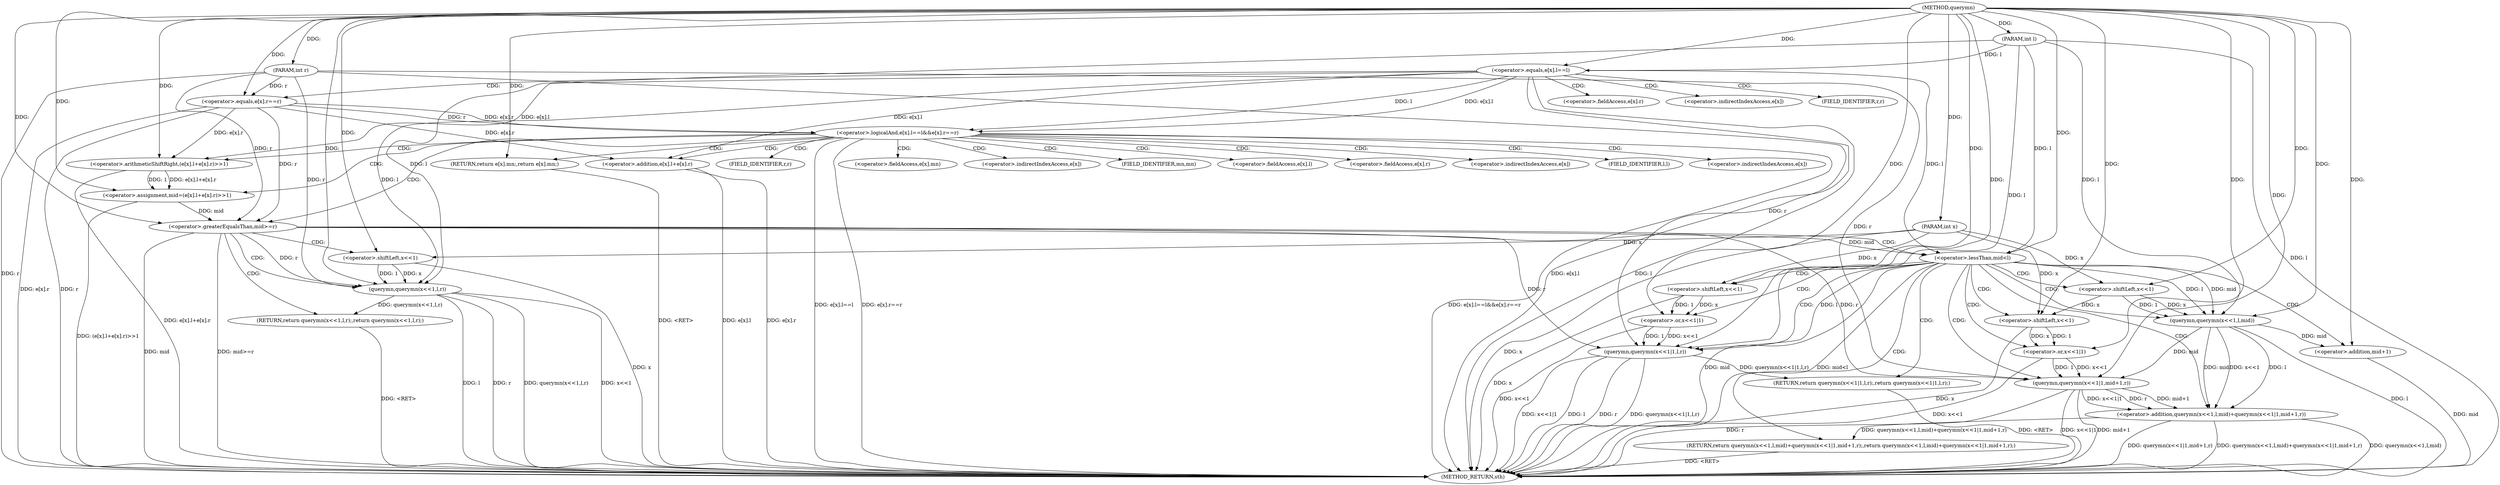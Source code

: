 digraph "querymn" {  
"1001116" [label = "(METHOD,querymn)" ]
"1001203" [label = "(METHOD_RETURN,sth)" ]
"1001117" [label = "(PARAM,int x)" ]
"1001118" [label = "(PARAM,int l)" ]
"1001119" [label = "(PARAM,int r)" ]
"1001144" [label = "(<operator>.assignment,mid=(e[x].l+e[x].r)>>1)" ]
"1001122" [label = "(<operator>.logicalAnd,e[x].l==l&&e[x].r==r)" ]
"1001137" [label = "(RETURN,return e[x].mn;,return e[x].mn;)" ]
"1001160" [label = "(<operator>.greaterEqualsThan,mid>=r)" ]
"1001163" [label = "(RETURN,return querymn(x<<1,l,r);,return querymn(x<<1,l,r);)" ]
"1001146" [label = "(<operator>.arithmeticShiftRight,(e[x].l+e[x].r)>>1)" ]
"1001164" [label = "(querymn,querymn(x<<1,l,r))" ]
"1001123" [label = "(<operator>.equals,e[x].l==l)" ]
"1001130" [label = "(<operator>.equals,e[x].r==r)" ]
"1001147" [label = "(<operator>.addition,e[x].l+e[x].r)" ]
"1001172" [label = "(<operator>.lessThan,mid<l)" ]
"1001175" [label = "(RETURN,return querymn(x<<1|1,l,r);,return querymn(x<<1|1,l,r);)" ]
"1001165" [label = "(<operator>.shiftLeft,x<<1)" ]
"1001176" [label = "(querymn,querymn(x<<1|1,l,r))" ]
"1001185" [label = "(RETURN,return querymn(x<<1,l,mid)+querymn(x<<1|1,mid+1,r);,return querymn(x<<1,l,mid)+querymn(x<<1|1,mid+1,r);)" ]
"1001186" [label = "(<operator>.addition,querymn(x<<1,l,mid)+querymn(x<<1|1,mid+1,r))" ]
"1001177" [label = "(<operator>.or,x<<1|1)" ]
"1001178" [label = "(<operator>.shiftLeft,x<<1)" ]
"1001187" [label = "(querymn,querymn(x<<1,l,mid))" ]
"1001193" [label = "(querymn,querymn(x<<1|1,mid+1,r))" ]
"1001188" [label = "(<operator>.shiftLeft,x<<1)" ]
"1001194" [label = "(<operator>.or,x<<1|1)" ]
"1001199" [label = "(<operator>.addition,mid+1)" ]
"1001195" [label = "(<operator>.shiftLeft,x<<1)" ]
"1001138" [label = "(<operator>.fieldAccess,e[x].mn)" ]
"1001131" [label = "(<operator>.fieldAccess,e[x].r)" ]
"1001139" [label = "(<operator>.indirectIndexAccess,e[x])" ]
"1001142" [label = "(FIELD_IDENTIFIER,mn,mn)" ]
"1001148" [label = "(<operator>.fieldAccess,e[x].l)" ]
"1001153" [label = "(<operator>.fieldAccess,e[x].r)" ]
"1001132" [label = "(<operator>.indirectIndexAccess,e[x])" ]
"1001135" [label = "(FIELD_IDENTIFIER,r,r)" ]
"1001149" [label = "(<operator>.indirectIndexAccess,e[x])" ]
"1001152" [label = "(FIELD_IDENTIFIER,l,l)" ]
"1001154" [label = "(<operator>.indirectIndexAccess,e[x])" ]
"1001157" [label = "(FIELD_IDENTIFIER,r,r)" ]
  "1001163" -> "1001203"  [ label = "DDG: <RET>"] 
  "1001117" -> "1001203"  [ label = "DDG: x"] 
  "1001118" -> "1001203"  [ label = "DDG: l"] 
  "1001119" -> "1001203"  [ label = "DDG: r"] 
  "1001123" -> "1001203"  [ label = "DDG: e[x].l"] 
  "1001123" -> "1001203"  [ label = "DDG: l"] 
  "1001122" -> "1001203"  [ label = "DDG: e[x].l==l"] 
  "1001130" -> "1001203"  [ label = "DDG: e[x].r"] 
  "1001130" -> "1001203"  [ label = "DDG: r"] 
  "1001122" -> "1001203"  [ label = "DDG: e[x].r==r"] 
  "1001122" -> "1001203"  [ label = "DDG: e[x].l==l&&e[x].r==r"] 
  "1001147" -> "1001203"  [ label = "DDG: e[x].l"] 
  "1001147" -> "1001203"  [ label = "DDG: e[x].r"] 
  "1001146" -> "1001203"  [ label = "DDG: e[x].l+e[x].r"] 
  "1001144" -> "1001203"  [ label = "DDG: (e[x].l+e[x].r)>>1"] 
  "1001160" -> "1001203"  [ label = "DDG: mid"] 
  "1001160" -> "1001203"  [ label = "DDG: mid>=r"] 
  "1001172" -> "1001203"  [ label = "DDG: mid"] 
  "1001172" -> "1001203"  [ label = "DDG: mid<l"] 
  "1001187" -> "1001203"  [ label = "DDG: l"] 
  "1001186" -> "1001203"  [ label = "DDG: querymn(x<<1,l,mid)"] 
  "1001195" -> "1001203"  [ label = "DDG: x"] 
  "1001194" -> "1001203"  [ label = "DDG: x<<1"] 
  "1001193" -> "1001203"  [ label = "DDG: x<<1|1"] 
  "1001199" -> "1001203"  [ label = "DDG: mid"] 
  "1001193" -> "1001203"  [ label = "DDG: mid+1"] 
  "1001193" -> "1001203"  [ label = "DDG: r"] 
  "1001186" -> "1001203"  [ label = "DDG: querymn(x<<1|1,mid+1,r)"] 
  "1001186" -> "1001203"  [ label = "DDG: querymn(x<<1,l,mid)+querymn(x<<1|1,mid+1,r)"] 
  "1001178" -> "1001203"  [ label = "DDG: x"] 
  "1001177" -> "1001203"  [ label = "DDG: x<<1"] 
  "1001176" -> "1001203"  [ label = "DDG: x<<1|1"] 
  "1001176" -> "1001203"  [ label = "DDG: l"] 
  "1001176" -> "1001203"  [ label = "DDG: r"] 
  "1001176" -> "1001203"  [ label = "DDG: querymn(x<<1|1,l,r)"] 
  "1001165" -> "1001203"  [ label = "DDG: x"] 
  "1001164" -> "1001203"  [ label = "DDG: x<<1"] 
  "1001164" -> "1001203"  [ label = "DDG: l"] 
  "1001164" -> "1001203"  [ label = "DDG: r"] 
  "1001164" -> "1001203"  [ label = "DDG: querymn(x<<1,l,r)"] 
  "1001137" -> "1001203"  [ label = "DDG: <RET>"] 
  "1001185" -> "1001203"  [ label = "DDG: <RET>"] 
  "1001175" -> "1001203"  [ label = "DDG: <RET>"] 
  "1001116" -> "1001117"  [ label = "DDG: "] 
  "1001116" -> "1001118"  [ label = "DDG: "] 
  "1001116" -> "1001119"  [ label = "DDG: "] 
  "1001146" -> "1001144"  [ label = "DDG: e[x].l+e[x].r"] 
  "1001146" -> "1001144"  [ label = "DDG: 1"] 
  "1001116" -> "1001137"  [ label = "DDG: "] 
  "1001116" -> "1001144"  [ label = "DDG: "] 
  "1001164" -> "1001163"  [ label = "DDG: querymn(x<<1,l,r)"] 
  "1001123" -> "1001122"  [ label = "DDG: l"] 
  "1001123" -> "1001122"  [ label = "DDG: e[x].l"] 
  "1001130" -> "1001122"  [ label = "DDG: e[x].r"] 
  "1001130" -> "1001122"  [ label = "DDG: r"] 
  "1001130" -> "1001146"  [ label = "DDG: e[x].r"] 
  "1001123" -> "1001146"  [ label = "DDG: e[x].l"] 
  "1001116" -> "1001146"  [ label = "DDG: "] 
  "1001144" -> "1001160"  [ label = "DDG: mid"] 
  "1001116" -> "1001160"  [ label = "DDG: "] 
  "1001130" -> "1001160"  [ label = "DDG: r"] 
  "1001119" -> "1001160"  [ label = "DDG: r"] 
  "1001118" -> "1001123"  [ label = "DDG: l"] 
  "1001116" -> "1001123"  [ label = "DDG: "] 
  "1001119" -> "1001130"  [ label = "DDG: r"] 
  "1001116" -> "1001130"  [ label = "DDG: "] 
  "1001123" -> "1001147"  [ label = "DDG: e[x].l"] 
  "1001130" -> "1001147"  [ label = "DDG: e[x].r"] 
  "1001165" -> "1001164"  [ label = "DDG: x"] 
  "1001165" -> "1001164"  [ label = "DDG: 1"] 
  "1001123" -> "1001164"  [ label = "DDG: l"] 
  "1001118" -> "1001164"  [ label = "DDG: l"] 
  "1001116" -> "1001164"  [ label = "DDG: "] 
  "1001160" -> "1001164"  [ label = "DDG: r"] 
  "1001119" -> "1001164"  [ label = "DDG: r"] 
  "1001176" -> "1001175"  [ label = "DDG: querymn(x<<1|1,l,r)"] 
  "1001117" -> "1001165"  [ label = "DDG: x"] 
  "1001116" -> "1001165"  [ label = "DDG: "] 
  "1001160" -> "1001172"  [ label = "DDG: mid"] 
  "1001116" -> "1001172"  [ label = "DDG: "] 
  "1001123" -> "1001172"  [ label = "DDG: l"] 
  "1001118" -> "1001172"  [ label = "DDG: l"] 
  "1001186" -> "1001185"  [ label = "DDG: querymn(x<<1,l,mid)+querymn(x<<1|1,mid+1,r)"] 
  "1001177" -> "1001176"  [ label = "DDG: 1"] 
  "1001177" -> "1001176"  [ label = "DDG: x<<1"] 
  "1001160" -> "1001176"  [ label = "DDG: r"] 
  "1001119" -> "1001176"  [ label = "DDG: r"] 
  "1001116" -> "1001176"  [ label = "DDG: "] 
  "1001172" -> "1001176"  [ label = "DDG: l"] 
  "1001118" -> "1001176"  [ label = "DDG: l"] 
  "1001193" -> "1001186"  [ label = "DDG: mid+1"] 
  "1001193" -> "1001186"  [ label = "DDG: x<<1|1"] 
  "1001193" -> "1001186"  [ label = "DDG: r"] 
  "1001187" -> "1001186"  [ label = "DDG: l"] 
  "1001187" -> "1001186"  [ label = "DDG: mid"] 
  "1001187" -> "1001186"  [ label = "DDG: x<<1"] 
  "1001178" -> "1001177"  [ label = "DDG: x"] 
  "1001178" -> "1001177"  [ label = "DDG: 1"] 
  "1001116" -> "1001177"  [ label = "DDG: "] 
  "1001117" -> "1001178"  [ label = "DDG: x"] 
  "1001116" -> "1001178"  [ label = "DDG: "] 
  "1001188" -> "1001187"  [ label = "DDG: x"] 
  "1001188" -> "1001187"  [ label = "DDG: 1"] 
  "1001172" -> "1001187"  [ label = "DDG: l"] 
  "1001118" -> "1001187"  [ label = "DDG: l"] 
  "1001116" -> "1001187"  [ label = "DDG: "] 
  "1001172" -> "1001187"  [ label = "DDG: mid"] 
  "1001194" -> "1001193"  [ label = "DDG: 1"] 
  "1001194" -> "1001193"  [ label = "DDG: x<<1"] 
  "1001116" -> "1001193"  [ label = "DDG: "] 
  "1001187" -> "1001193"  [ label = "DDG: mid"] 
  "1001160" -> "1001193"  [ label = "DDG: r"] 
  "1001119" -> "1001193"  [ label = "DDG: r"] 
  "1001117" -> "1001188"  [ label = "DDG: x"] 
  "1001116" -> "1001188"  [ label = "DDG: "] 
  "1001195" -> "1001194"  [ label = "DDG: 1"] 
  "1001195" -> "1001194"  [ label = "DDG: x"] 
  "1001116" -> "1001194"  [ label = "DDG: "] 
  "1001187" -> "1001199"  [ label = "DDG: mid"] 
  "1001116" -> "1001199"  [ label = "DDG: "] 
  "1001188" -> "1001195"  [ label = "DDG: x"] 
  "1001117" -> "1001195"  [ label = "DDG: x"] 
  "1001116" -> "1001195"  [ label = "DDG: "] 
  "1001122" -> "1001160"  [ label = "CDG: "] 
  "1001122" -> "1001153"  [ label = "CDG: "] 
  "1001122" -> "1001149"  [ label = "CDG: "] 
  "1001122" -> "1001146"  [ label = "CDG: "] 
  "1001122" -> "1001148"  [ label = "CDG: "] 
  "1001122" -> "1001157"  [ label = "CDG: "] 
  "1001122" -> "1001154"  [ label = "CDG: "] 
  "1001122" -> "1001152"  [ label = "CDG: "] 
  "1001122" -> "1001147"  [ label = "CDG: "] 
  "1001122" -> "1001137"  [ label = "CDG: "] 
  "1001122" -> "1001144"  [ label = "CDG: "] 
  "1001122" -> "1001138"  [ label = "CDG: "] 
  "1001122" -> "1001139"  [ label = "CDG: "] 
  "1001122" -> "1001142"  [ label = "CDG: "] 
  "1001160" -> "1001163"  [ label = "CDG: "] 
  "1001160" -> "1001164"  [ label = "CDG: "] 
  "1001160" -> "1001172"  [ label = "CDG: "] 
  "1001160" -> "1001165"  [ label = "CDG: "] 
  "1001123" -> "1001131"  [ label = "CDG: "] 
  "1001123" -> "1001132"  [ label = "CDG: "] 
  "1001123" -> "1001135"  [ label = "CDG: "] 
  "1001123" -> "1001130"  [ label = "CDG: "] 
  "1001172" -> "1001193"  [ label = "CDG: "] 
  "1001172" -> "1001175"  [ label = "CDG: "] 
  "1001172" -> "1001178"  [ label = "CDG: "] 
  "1001172" -> "1001187"  [ label = "CDG: "] 
  "1001172" -> "1001195"  [ label = "CDG: "] 
  "1001172" -> "1001188"  [ label = "CDG: "] 
  "1001172" -> "1001199"  [ label = "CDG: "] 
  "1001172" -> "1001194"  [ label = "CDG: "] 
  "1001172" -> "1001176"  [ label = "CDG: "] 
  "1001172" -> "1001177"  [ label = "CDG: "] 
  "1001172" -> "1001185"  [ label = "CDG: "] 
  "1001172" -> "1001186"  [ label = "CDG: "] 
}
